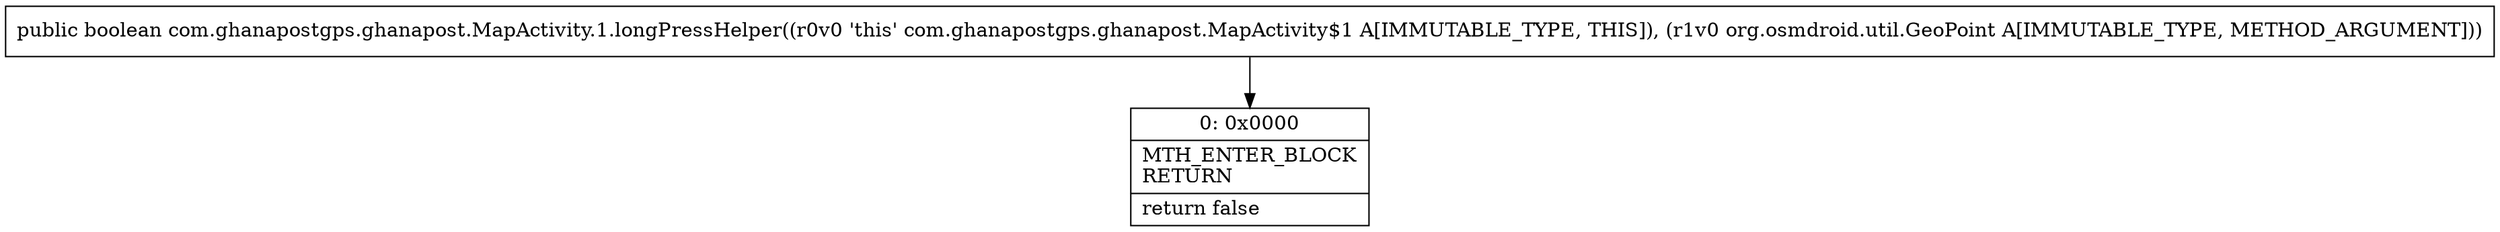 digraph "CFG forcom.ghanapostgps.ghanapost.MapActivity.1.longPressHelper(Lorg\/osmdroid\/util\/GeoPoint;)Z" {
Node_0 [shape=record,label="{0\:\ 0x0000|MTH_ENTER_BLOCK\lRETURN\l|return false\l}"];
MethodNode[shape=record,label="{public boolean com.ghanapostgps.ghanapost.MapActivity.1.longPressHelper((r0v0 'this' com.ghanapostgps.ghanapost.MapActivity$1 A[IMMUTABLE_TYPE, THIS]), (r1v0 org.osmdroid.util.GeoPoint A[IMMUTABLE_TYPE, METHOD_ARGUMENT])) }"];
MethodNode -> Node_0;
}


